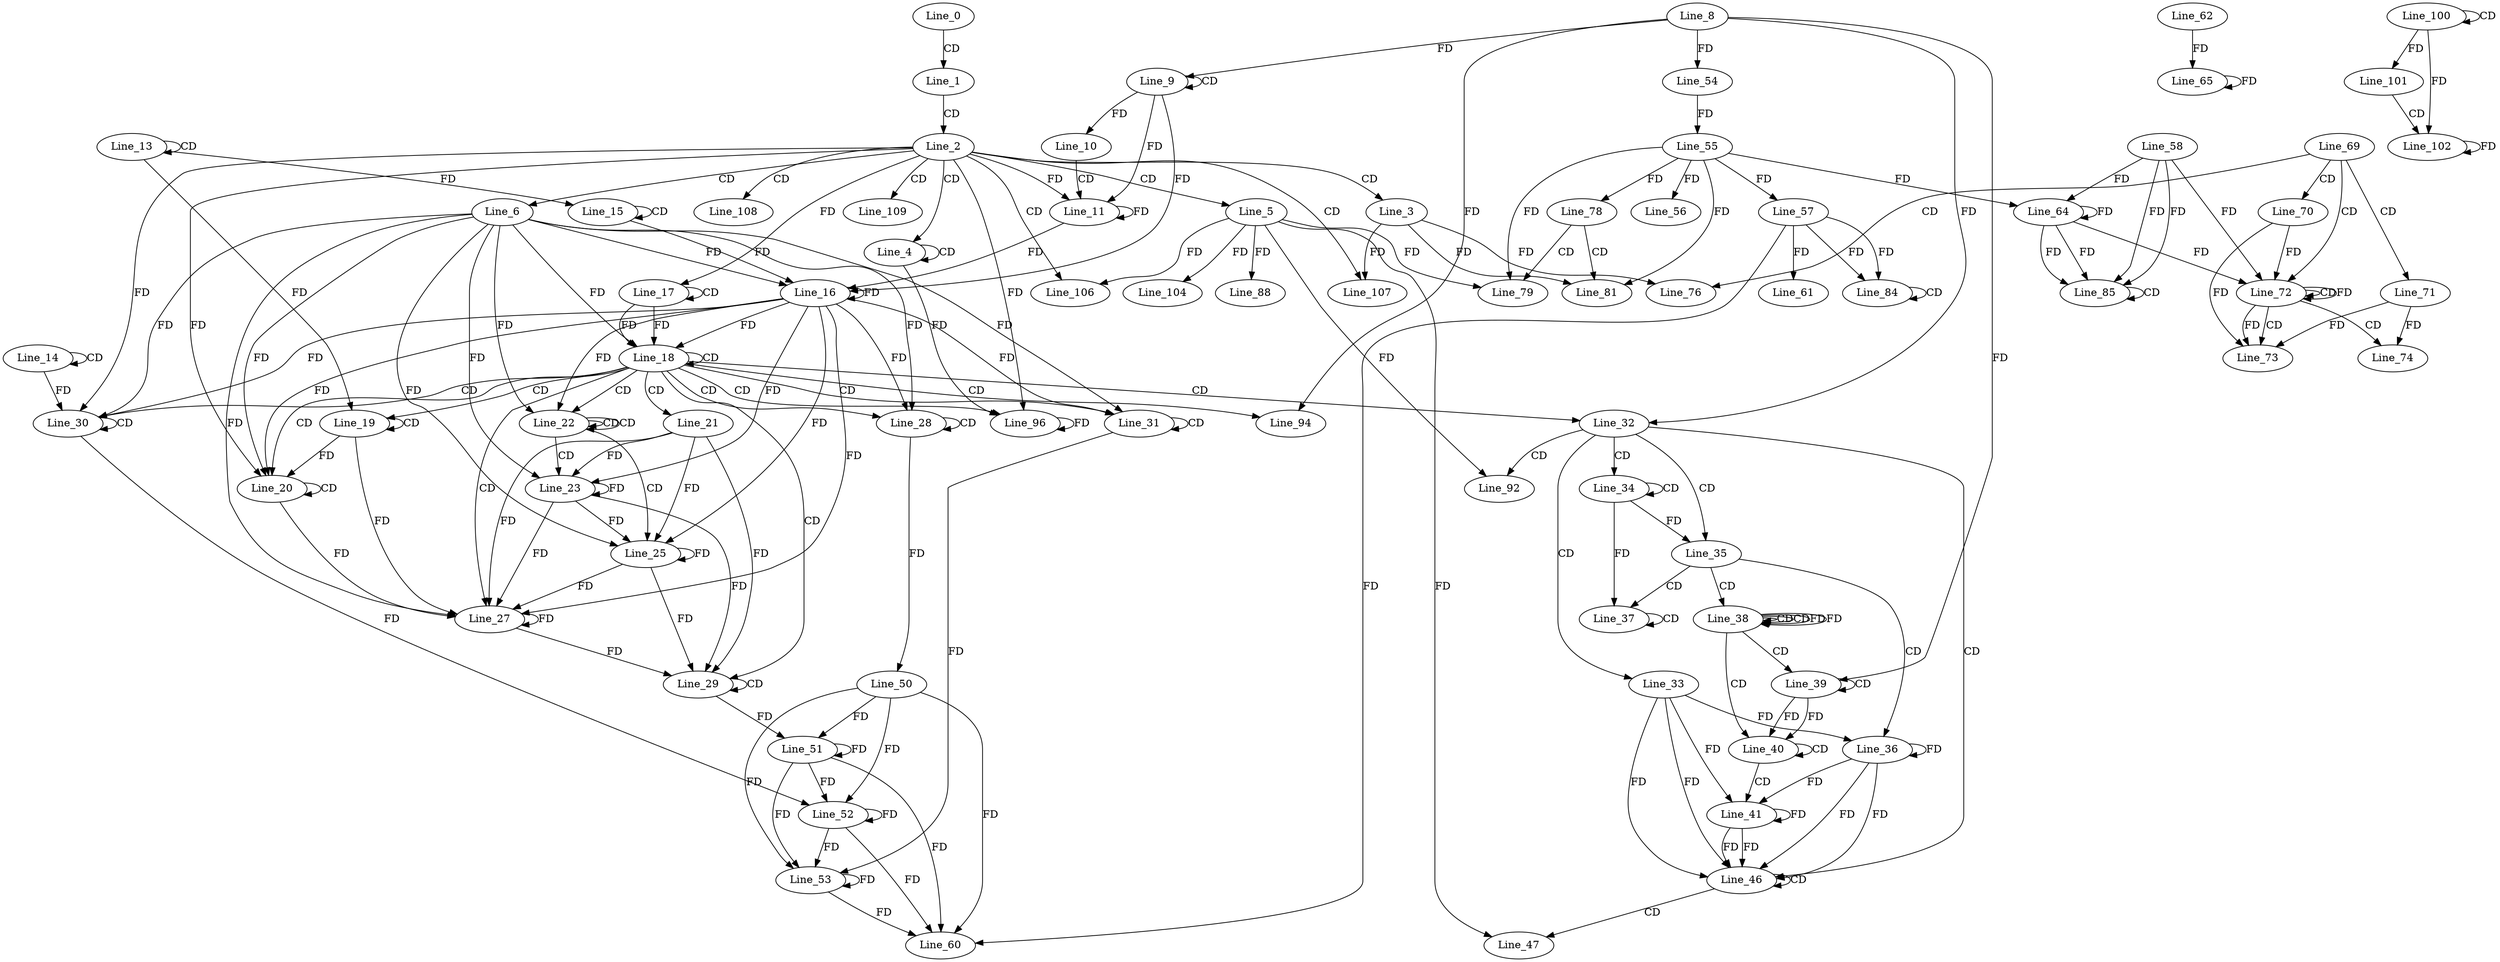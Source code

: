 digraph G {
  Line_0;
  Line_1;
  Line_2;
  Line_3;
  Line_4;
  Line_4;
  Line_5;
  Line_6;
  Line_9;
  Line_9;
  Line_8;
  Line_10;
  Line_11;
  Line_11;
  Line_13;
  Line_13;
  Line_14;
  Line_14;
  Line_15;
  Line_15;
  Line_16;
  Line_16;
  Line_17;
  Line_17;
  Line_18;
  Line_18;
  Line_18;
  Line_19;
  Line_19;
  Line_20;
  Line_20;
  Line_20;
  Line_20;
  Line_21;
  Line_22;
  Line_22;
  Line_22;
  Line_22;
  Line_23;
  Line_23;
  Line_25;
  Line_25;
  Line_27;
  Line_27;
  Line_28;
  Line_28;
  Line_29;
  Line_29;
  Line_29;
  Line_30;
  Line_30;
  Line_31;
  Line_31;
  Line_31;
  Line_32;
  Line_32;
  Line_33;
  Line_34;
  Line_34;
  Line_35;
  Line_35;
  Line_36;
  Line_37;
  Line_37;
  Line_38;
  Line_38;
  Line_38;
  Line_39;
  Line_39;
  Line_39;
  Line_40;
  Line_40;
  Line_41;
  Line_46;
  Line_46;
  Line_47;
  Line_50;
  Line_50;
  Line_51;
  Line_51;
  Line_52;
  Line_52;
  Line_53;
  Line_53;
  Line_54;
  Line_54;
  Line_55;
  Line_55;
  Line_56;
  Line_57;
  Line_57;
  Line_60;
  Line_61;
  Line_58;
  Line_64;
  Line_64;
  Line_62;
  Line_65;
  Line_69;
  Line_70;
  Line_71;
  Line_72;
  Line_72;
  Line_72;
  Line_73;
  Line_73;
  Line_74;
  Line_76;
  Line_78;
  Line_78;
  Line_79;
  Line_79;
  Line_81;
  Line_81;
  Line_84;
  Line_84;
  Line_85;
  Line_85;
  Line_88;
  Line_92;
  Line_94;
  Line_96;
  Line_96;
  Line_100;
  Line_100;
  Line_101;
  Line_102;
  Line_102;
  Line_104;
  Line_106;
  Line_107;
  Line_108;
  Line_109;
  Line_0 -> Line_1 [ label="CD" ];
  Line_1 -> Line_2 [ label="CD" ];
  Line_2 -> Line_3 [ label="CD" ];
  Line_2 -> Line_4 [ label="CD" ];
  Line_4 -> Line_4 [ label="CD" ];
  Line_2 -> Line_5 [ label="CD" ];
  Line_2 -> Line_6 [ label="CD" ];
  Line_9 -> Line_9 [ label="CD" ];
  Line_8 -> Line_9 [ label="FD" ];
  Line_9 -> Line_10 [ label="FD" ];
  Line_10 -> Line_11 [ label="CD" ];
  Line_9 -> Line_11 [ label="FD" ];
  Line_11 -> Line_11 [ label="FD" ];
  Line_2 -> Line_11 [ label="FD" ];
  Line_13 -> Line_13 [ label="CD" ];
  Line_14 -> Line_14 [ label="CD" ];
  Line_15 -> Line_15 [ label="CD" ];
  Line_13 -> Line_15 [ label="FD" ];
  Line_6 -> Line_16 [ label="FD" ];
  Line_16 -> Line_16 [ label="FD" ];
  Line_15 -> Line_16 [ label="FD" ];
  Line_9 -> Line_16 [ label="FD" ];
  Line_11 -> Line_16 [ label="FD" ];
  Line_17 -> Line_17 [ label="CD" ];
  Line_2 -> Line_17 [ label="FD" ];
  Line_17 -> Line_18 [ label="FD" ];
  Line_18 -> Line_18 [ label="CD" ];
  Line_17 -> Line_18 [ label="FD" ];
  Line_6 -> Line_18 [ label="FD" ];
  Line_16 -> Line_18 [ label="FD" ];
  Line_18 -> Line_19 [ label="CD" ];
  Line_19 -> Line_19 [ label="CD" ];
  Line_13 -> Line_19 [ label="FD" ];
  Line_18 -> Line_20 [ label="CD" ];
  Line_20 -> Line_20 [ label="CD" ];
  Line_19 -> Line_20 [ label="FD" ];
  Line_6 -> Line_20 [ label="FD" ];
  Line_16 -> Line_20 [ label="FD" ];
  Line_2 -> Line_20 [ label="FD" ];
  Line_18 -> Line_21 [ label="CD" ];
  Line_18 -> Line_22 [ label="CD" ];
  Line_22 -> Line_22 [ label="CD" ];
  Line_22 -> Line_22 [ label="CD" ];
  Line_6 -> Line_22 [ label="FD" ];
  Line_16 -> Line_22 [ label="FD" ];
  Line_22 -> Line_23 [ label="CD" ];
  Line_21 -> Line_23 [ label="FD" ];
  Line_23 -> Line_23 [ label="FD" ];
  Line_6 -> Line_23 [ label="FD" ];
  Line_16 -> Line_23 [ label="FD" ];
  Line_22 -> Line_25 [ label="CD" ];
  Line_21 -> Line_25 [ label="FD" ];
  Line_23 -> Line_25 [ label="FD" ];
  Line_25 -> Line_25 [ label="FD" ];
  Line_6 -> Line_25 [ label="FD" ];
  Line_16 -> Line_25 [ label="FD" ];
  Line_18 -> Line_27 [ label="CD" ];
  Line_21 -> Line_27 [ label="FD" ];
  Line_23 -> Line_27 [ label="FD" ];
  Line_25 -> Line_27 [ label="FD" ];
  Line_27 -> Line_27 [ label="FD" ];
  Line_19 -> Line_27 [ label="FD" ];
  Line_6 -> Line_27 [ label="FD" ];
  Line_16 -> Line_27 [ label="FD" ];
  Line_20 -> Line_27 [ label="FD" ];
  Line_18 -> Line_28 [ label="CD" ];
  Line_28 -> Line_28 [ label="CD" ];
  Line_6 -> Line_28 [ label="FD" ];
  Line_16 -> Line_28 [ label="FD" ];
  Line_18 -> Line_29 [ label="CD" ];
  Line_29 -> Line_29 [ label="CD" ];
  Line_21 -> Line_29 [ label="FD" ];
  Line_23 -> Line_29 [ label="FD" ];
  Line_25 -> Line_29 [ label="FD" ];
  Line_27 -> Line_29 [ label="FD" ];
  Line_18 -> Line_30 [ label="CD" ];
  Line_30 -> Line_30 [ label="CD" ];
  Line_14 -> Line_30 [ label="FD" ];
  Line_6 -> Line_30 [ label="FD" ];
  Line_16 -> Line_30 [ label="FD" ];
  Line_2 -> Line_30 [ label="FD" ];
  Line_18 -> Line_31 [ label="CD" ];
  Line_31 -> Line_31 [ label="CD" ];
  Line_6 -> Line_31 [ label="FD" ];
  Line_16 -> Line_31 [ label="FD" ];
  Line_18 -> Line_32 [ label="CD" ];
  Line_8 -> Line_32 [ label="FD" ];
  Line_32 -> Line_33 [ label="CD" ];
  Line_32 -> Line_34 [ label="CD" ];
  Line_34 -> Line_34 [ label="CD" ];
  Line_32 -> Line_35 [ label="CD" ];
  Line_34 -> Line_35 [ label="FD" ];
  Line_35 -> Line_36 [ label="CD" ];
  Line_33 -> Line_36 [ label="FD" ];
  Line_36 -> Line_36 [ label="FD" ];
  Line_35 -> Line_37 [ label="CD" ];
  Line_37 -> Line_37 [ label="CD" ];
  Line_34 -> Line_37 [ label="FD" ];
  Line_35 -> Line_38 [ label="CD" ];
  Line_38 -> Line_38 [ label="CD" ];
  Line_38 -> Line_38 [ label="CD" ];
  Line_38 -> Line_38 [ label="FD" ];
  Line_38 -> Line_39 [ label="CD" ];
  Line_39 -> Line_39 [ label="CD" ];
  Line_8 -> Line_39 [ label="FD" ];
  Line_38 -> Line_40 [ label="CD" ];
  Line_39 -> Line_40 [ label="FD" ];
  Line_40 -> Line_40 [ label="CD" ];
  Line_39 -> Line_40 [ label="FD" ];
  Line_40 -> Line_41 [ label="CD" ];
  Line_41 -> Line_41 [ label="FD" ];
  Line_33 -> Line_41 [ label="FD" ];
  Line_36 -> Line_41 [ label="FD" ];
  Line_32 -> Line_46 [ label="CD" ];
  Line_41 -> Line_46 [ label="FD" ];
  Line_33 -> Line_46 [ label="FD" ];
  Line_36 -> Line_46 [ label="FD" ];
  Line_46 -> Line_46 [ label="CD" ];
  Line_41 -> Line_46 [ label="FD" ];
  Line_33 -> Line_46 [ label="FD" ];
  Line_36 -> Line_46 [ label="FD" ];
  Line_46 -> Line_47 [ label="CD" ];
  Line_5 -> Line_47 [ label="FD" ];
  Line_28 -> Line_50 [ label="FD" ];
  Line_50 -> Line_51 [ label="FD" ];
  Line_51 -> Line_51 [ label="FD" ];
  Line_29 -> Line_51 [ label="FD" ];
  Line_50 -> Line_52 [ label="FD" ];
  Line_51 -> Line_52 [ label="FD" ];
  Line_52 -> Line_52 [ label="FD" ];
  Line_30 -> Line_52 [ label="FD" ];
  Line_50 -> Line_53 [ label="FD" ];
  Line_51 -> Line_53 [ label="FD" ];
  Line_52 -> Line_53 [ label="FD" ];
  Line_53 -> Line_53 [ label="FD" ];
  Line_31 -> Line_53 [ label="FD" ];
  Line_8 -> Line_54 [ label="FD" ];
  Line_54 -> Line_55 [ label="FD" ];
  Line_55 -> Line_56 [ label="FD" ];
  Line_55 -> Line_57 [ label="FD" ];
  Line_57 -> Line_60 [ label="FD" ];
  Line_50 -> Line_60 [ label="FD" ];
  Line_51 -> Line_60 [ label="FD" ];
  Line_52 -> Line_60 [ label="FD" ];
  Line_53 -> Line_60 [ label="FD" ];
  Line_57 -> Line_61 [ label="FD" ];
  Line_58 -> Line_64 [ label="FD" ];
  Line_64 -> Line_64 [ label="FD" ];
  Line_55 -> Line_64 [ label="FD" ];
  Line_62 -> Line_65 [ label="FD" ];
  Line_65 -> Line_65 [ label="FD" ];
  Line_69 -> Line_70 [ label="CD" ];
  Line_69 -> Line_71 [ label="CD" ];
  Line_69 -> Line_72 [ label="CD" ];
  Line_72 -> Line_72 [ label="CD" ];
  Line_72 -> Line_72 [ label="FD" ];
  Line_70 -> Line_72 [ label="FD" ];
  Line_58 -> Line_72 [ label="FD" ];
  Line_64 -> Line_72 [ label="FD" ];
  Line_72 -> Line_73 [ label="CD" ];
  Line_71 -> Line_73 [ label="FD" ];
  Line_72 -> Line_73 [ label="FD" ];
  Line_70 -> Line_73 [ label="FD" ];
  Line_72 -> Line_74 [ label="CD" ];
  Line_71 -> Line_74 [ label="FD" ];
  Line_69 -> Line_76 [ label="CD" ];
  Line_3 -> Line_76 [ label="FD" ];
  Line_55 -> Line_78 [ label="FD" ];
  Line_78 -> Line_79 [ label="CD" ];
  Line_5 -> Line_79 [ label="FD" ];
  Line_55 -> Line_79 [ label="FD" ];
  Line_78 -> Line_81 [ label="CD" ];
  Line_3 -> Line_81 [ label="FD" ];
  Line_55 -> Line_81 [ label="FD" ];
  Line_57 -> Line_84 [ label="FD" ];
  Line_84 -> Line_84 [ label="CD" ];
  Line_57 -> Line_84 [ label="FD" ];
  Line_58 -> Line_85 [ label="FD" ];
  Line_64 -> Line_85 [ label="FD" ];
  Line_85 -> Line_85 [ label="CD" ];
  Line_58 -> Line_85 [ label="FD" ];
  Line_64 -> Line_85 [ label="FD" ];
  Line_5 -> Line_88 [ label="FD" ];
  Line_32 -> Line_92 [ label="CD" ];
  Line_5 -> Line_92 [ label="FD" ];
  Line_18 -> Line_94 [ label="CD" ];
  Line_8 -> Line_94 [ label="FD" ];
  Line_18 -> Line_96 [ label="CD" ];
  Line_4 -> Line_96 [ label="FD" ];
  Line_96 -> Line_96 [ label="FD" ];
  Line_2 -> Line_96 [ label="FD" ];
  Line_100 -> Line_100 [ label="CD" ];
  Line_100 -> Line_101 [ label="FD" ];
  Line_101 -> Line_102 [ label="CD" ];
  Line_100 -> Line_102 [ label="FD" ];
  Line_102 -> Line_102 [ label="FD" ];
  Line_5 -> Line_104 [ label="FD" ];
  Line_2 -> Line_106 [ label="CD" ];
  Line_5 -> Line_106 [ label="FD" ];
  Line_2 -> Line_107 [ label="CD" ];
  Line_3 -> Line_107 [ label="FD" ];
  Line_2 -> Line_108 [ label="CD" ];
  Line_2 -> Line_109 [ label="CD" ];
  Line_38 -> Line_38 [ label="FD" ];
}
